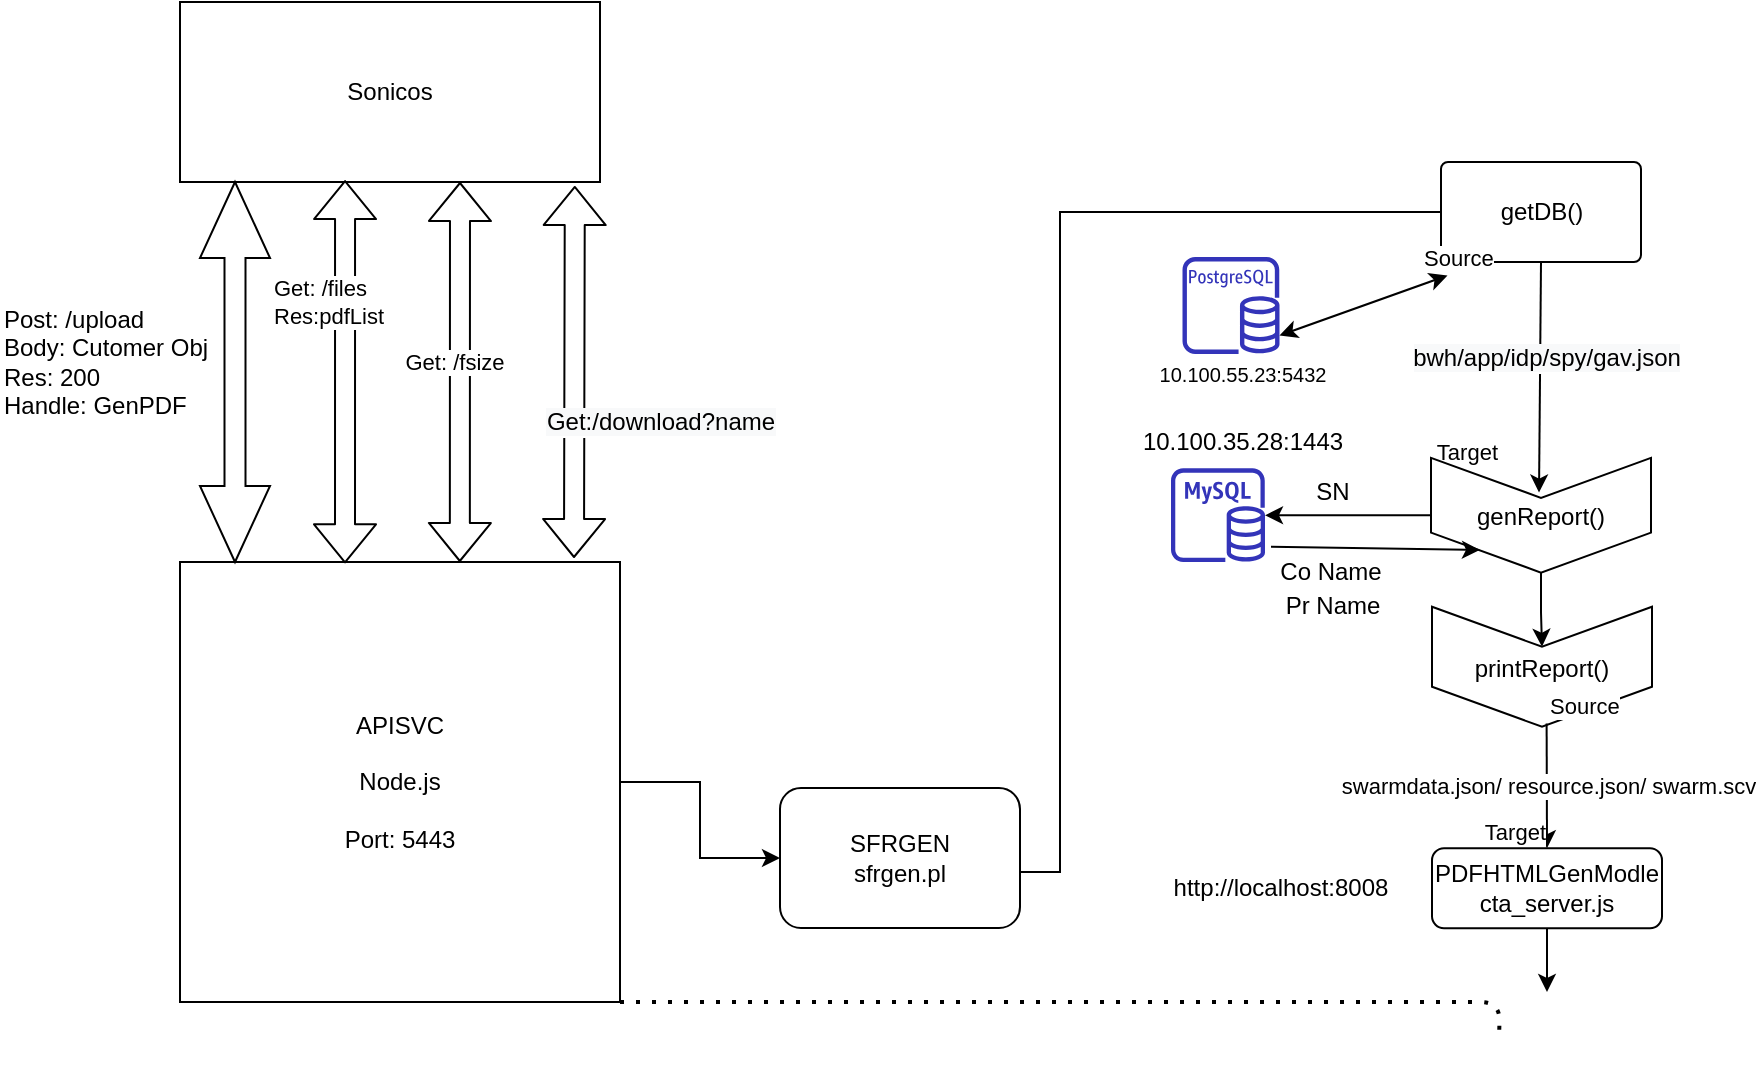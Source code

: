 <mxfile version="13.7.1" type="github">
  <diagram id="x9-HXlAuDJLVgnAVx4Mz" name="Page-1">
    <mxGraphModel dx="1374" dy="771" grid="1" gridSize="10" guides="1" tooltips="1" connect="1" arrows="1" fold="1" page="1" pageScale="1" pageWidth="1169" pageHeight="827" math="0" shadow="0">
      <root>
        <mxCell id="0" />
        <mxCell id="1" parent="0" />
        <mxCell id="p3zvtsnfVm8l9sNwANLh-1" value="Sonicos" style="rounded=0;whiteSpace=wrap;html=1;" vertex="1" parent="1">
          <mxGeometry x="240" y="20" width="210" height="90" as="geometry" />
        </mxCell>
        <mxCell id="p3zvtsnfVm8l9sNwANLh-3" value="Post: /upload&lt;br&gt;Body: Cutomer Obj&lt;br&gt;Res: 200&lt;br&gt;Handle: GenPDF" style="text;html=1;align=left;verticalAlign=middle;resizable=0;points=[];autosize=1;" vertex="1" parent="1">
          <mxGeometry x="150" y="170" width="120" height="60" as="geometry" />
        </mxCell>
        <mxCell id="p3zvtsnfVm8l9sNwANLh-6" style="edgeStyle=orthogonalEdgeStyle;rounded=0;orthogonalLoop=1;jettySize=auto;html=1;" edge="1" parent="1" source="p3zvtsnfVm8l9sNwANLh-4" target="p3zvtsnfVm8l9sNwANLh-7">
          <mxGeometry relative="1" as="geometry">
            <mxPoint x="590" y="555" as="targetPoint" />
          </mxGeometry>
        </mxCell>
        <mxCell id="p3zvtsnfVm8l9sNwANLh-4" value="APISVC&lt;br&gt;&lt;br&gt;Node.js&lt;br&gt;&lt;br&gt;Port: 5443" style="whiteSpace=wrap;html=1;aspect=fixed;" vertex="1" parent="1">
          <mxGeometry x="240" y="300" width="220" height="220" as="geometry" />
        </mxCell>
        <mxCell id="p3zvtsnfVm8l9sNwANLh-20" value="" style="edgeStyle=orthogonalEdgeStyle;rounded=0;orthogonalLoop=1;jettySize=auto;html=1;entryX=1;entryY=0.5;entryDx=0;entryDy=0;" edge="1" parent="1" target="p3zvtsnfVm8l9sNwANLh-21">
          <mxGeometry relative="1" as="geometry">
            <mxPoint x="650" y="455" as="sourcePoint" />
            <mxPoint x="1209.917" y="301.988" as="targetPoint" />
            <Array as="points">
              <mxPoint x="680" y="455" />
              <mxPoint x="680" y="125" />
            </Array>
          </mxGeometry>
        </mxCell>
        <mxCell id="p3zvtsnfVm8l9sNwANLh-7" value="SFRGEN&lt;br&gt;sfrgen.pl" style="rounded=1;whiteSpace=wrap;html=1;" vertex="1" parent="1">
          <mxGeometry x="540" y="413" width="120" height="70" as="geometry" />
        </mxCell>
        <mxCell id="p3zvtsnfVm8l9sNwANLh-21" value="getDB()" style="whiteSpace=wrap;html=1;rounded=1;arcSize=7;" vertex="1" parent="1">
          <mxGeometry x="870.5" y="100" width="100" height="50" as="geometry" />
        </mxCell>
        <mxCell id="p3zvtsnfVm8l9sNwANLh-64" value="&lt;font style=&quot;font-size: 10px&quot;&gt;10.100.55.23:5432&lt;/font&gt;" style="text;html=1;align=center;verticalAlign=middle;resizable=0;points=[];autosize=1;" vertex="1" parent="1">
          <mxGeometry x="710.5" y="196" width="120" height="20" as="geometry" />
        </mxCell>
        <mxCell id="p3zvtsnfVm8l9sNwANLh-67" value="" style="outlineConnect=0;fontColor=#232F3E;gradientColor=none;fillColor=#3334B9;strokeColor=none;dashed=0;verticalLabelPosition=bottom;verticalAlign=top;align=center;html=1;fontSize=12;fontStyle=0;aspect=fixed;pointerEvents=1;shape=mxgraph.aws4.rds_postgresql_instance;" vertex="1" parent="1">
          <mxGeometry x="741.25" y="147.5" width="48.5" height="48.5" as="geometry" />
        </mxCell>
        <mxCell id="p3zvtsnfVm8l9sNwANLh-69" value="" style="outlineConnect=0;fontColor=#232F3E;gradientColor=none;fillColor=#3334B9;strokeColor=none;dashed=0;verticalLabelPosition=bottom;verticalAlign=top;align=center;html=1;fontSize=12;fontStyle=0;aspect=fixed;pointerEvents=1;shape=mxgraph.aws4.rds_mysql_instance;" vertex="1" parent="1">
          <mxGeometry x="735.5" y="253.12" width="47" height="47" as="geometry" />
        </mxCell>
        <mxCell id="p3zvtsnfVm8l9sNwANLh-73" value="Co Name" style="text;html=1;align=center;verticalAlign=middle;resizable=0;points=[];autosize=1;" vertex="1" parent="1">
          <mxGeometry x="780" y="295" width="70" height="20" as="geometry" />
        </mxCell>
        <mxCell id="p3zvtsnfVm8l9sNwANLh-74" value="SN" style="text;html=1;align=center;verticalAlign=middle;resizable=0;points=[];autosize=1;" vertex="1" parent="1">
          <mxGeometry x="800.5" y="255" width="30" height="20" as="geometry" />
        </mxCell>
        <mxCell id="p3zvtsnfVm8l9sNwANLh-75" value="Pr Name" style="text;html=1;align=center;verticalAlign=middle;resizable=0;points=[];autosize=1;" vertex="1" parent="1">
          <mxGeometry x="785.5" y="312.37" width="60" height="20" as="geometry" />
        </mxCell>
        <mxCell id="p3zvtsnfVm8l9sNwANLh-82" value="" style="endArrow=classic;html=1;entryX=0.302;entryY=0.509;entryDx=0;entryDy=0;entryPerimeter=0;exitX=0.5;exitY=1;exitDx=0;exitDy=0;" edge="1" parent="1" source="p3zvtsnfVm8l9sNwANLh-21" target="p3zvtsnfVm8l9sNwANLh-113">
          <mxGeometry relative="1" as="geometry">
            <mxPoint x="920" y="157.5" as="sourcePoint" />
            <mxPoint x="918.31" y="262.75" as="targetPoint" />
          </mxGeometry>
        </mxCell>
        <mxCell id="p3zvtsnfVm8l9sNwANLh-84" value="Source" style="edgeLabel;resizable=0;html=1;align=left;verticalAlign=bottom;" connectable="0" vertex="1" parent="p3zvtsnfVm8l9sNwANLh-82">
          <mxGeometry x="-1" relative="1" as="geometry">
            <mxPoint x="-60.3" y="6.95" as="offset" />
          </mxGeometry>
        </mxCell>
        <mxCell id="p3zvtsnfVm8l9sNwANLh-85" value="Target" style="edgeLabel;resizable=0;html=1;align=right;verticalAlign=bottom;" connectable="0" vertex="1" parent="p3zvtsnfVm8l9sNwANLh-82">
          <mxGeometry x="1" relative="1" as="geometry">
            <mxPoint x="-20.01" y="-12" as="offset" />
          </mxGeometry>
        </mxCell>
        <mxCell id="p3zvtsnfVm8l9sNwANLh-105" value="&lt;span style=&quot;font-size: 12px ; background-color: rgb(248 , 249 , 250)&quot;&gt;bwh/app/idp/spy/gav.json&lt;/span&gt;" style="edgeLabel;html=1;align=center;verticalAlign=middle;resizable=0;points=[];" vertex="1" connectable="0" parent="p3zvtsnfVm8l9sNwANLh-82">
          <mxGeometry x="-0.169" y="-3" relative="1" as="geometry">
            <mxPoint x="5.87" as="offset" />
          </mxGeometry>
        </mxCell>
        <mxCell id="p3zvtsnfVm8l9sNwANLh-86" value="" style="endArrow=classic;startArrow=classic;html=1;" edge="1" parent="1">
          <mxGeometry width="50" height="50" relative="1" as="geometry">
            <mxPoint x="873.75" y="156.75" as="sourcePoint" />
            <mxPoint x="789.75" y="186.75" as="targetPoint" />
            <Array as="points">
              <mxPoint x="789.75" y="186.75" />
              <mxPoint x="873.75" y="156.75" />
            </Array>
          </mxGeometry>
        </mxCell>
        <mxCell id="p3zvtsnfVm8l9sNwANLh-87" value="10.100.35.28:1443" style="text;html=1;align=center;verticalAlign=middle;resizable=0;points=[];autosize=1;" vertex="1" parent="1">
          <mxGeometry x="710.5" y="230" width="120" height="20" as="geometry" />
        </mxCell>
        <mxCell id="p3zvtsnfVm8l9sNwANLh-104" value="http://localhost:8008" style="text;html=1;align=center;verticalAlign=middle;resizable=0;points=[];autosize=1;" vertex="1" parent="1">
          <mxGeometry x="730" y="453.12" width="120" height="20" as="geometry" />
        </mxCell>
        <mxCell id="p3zvtsnfVm8l9sNwANLh-114" value="printReport()" style="shape=step;perimeter=stepPerimeter;fixedSize=1;points=[];direction=south;" vertex="1" parent="1">
          <mxGeometry x="866" y="322.37" width="110" height="60" as="geometry" />
        </mxCell>
        <mxCell id="p3zvtsnfVm8l9sNwANLh-116" value="" style="edgeStyle=orthogonalEdgeStyle;rounded=0;orthogonalLoop=1;jettySize=auto;html=1;" edge="1" parent="1" source="p3zvtsnfVm8l9sNwANLh-113" target="p3zvtsnfVm8l9sNwANLh-114">
          <mxGeometry relative="1" as="geometry" />
        </mxCell>
        <mxCell id="p3zvtsnfVm8l9sNwANLh-122" value="" style="edgeStyle=orthogonalEdgeStyle;rounded=0;orthogonalLoop=1;jettySize=auto;html=1;" edge="1" parent="1" source="p3zvtsnfVm8l9sNwANLh-113" target="p3zvtsnfVm8l9sNwANLh-69">
          <mxGeometry relative="1" as="geometry">
            <Array as="points" />
          </mxGeometry>
        </mxCell>
        <mxCell id="p3zvtsnfVm8l9sNwANLh-113" value="genReport()" style="shape=step;perimeter=stepPerimeter;fixedSize=1;points=[];direction=south;" vertex="1" parent="1">
          <mxGeometry x="865.5" y="247.93" width="110" height="57.37" as="geometry" />
        </mxCell>
        <mxCell id="p3zvtsnfVm8l9sNwANLh-124" value="" style="endArrow=classic;html=1;" edge="1" parent="1">
          <mxGeometry width="50" height="50" relative="1" as="geometry">
            <mxPoint x="785.5" y="292.37" as="sourcePoint" />
            <mxPoint x="890" y="294" as="targetPoint" />
          </mxGeometry>
        </mxCell>
        <mxCell id="p3zvtsnfVm8l9sNwANLh-136" value="" style="edgeStyle=orthogonalEdgeStyle;rounded=0;orthogonalLoop=1;jettySize=auto;html=1;" edge="1" parent="1" source="p3zvtsnfVm8l9sNwANLh-127">
          <mxGeometry relative="1" as="geometry">
            <mxPoint x="923.5" y="515" as="targetPoint" />
          </mxGeometry>
        </mxCell>
        <mxCell id="p3zvtsnfVm8l9sNwANLh-127" value="PDFHTMLGenModle&lt;br style=&quot;padding: 0px ; margin: 0px&quot;&gt;cta_server.js" style="rounded=1;whiteSpace=wrap;html=1;" vertex="1" parent="1">
          <mxGeometry x="866" y="443.12" width="115" height="40" as="geometry" />
        </mxCell>
        <mxCell id="p3zvtsnfVm8l9sNwANLh-131" value="" style="endArrow=classic;html=1;exitX=0.974;exitY=0.479;exitDx=0;exitDy=0;exitPerimeter=0;entryX=0.5;entryY=0;entryDx=0;entryDy=0;" edge="1" parent="1" source="p3zvtsnfVm8l9sNwANLh-114" target="p3zvtsnfVm8l9sNwANLh-127">
          <mxGeometry relative="1" as="geometry">
            <mxPoint x="980.5" y="375" as="sourcePoint" />
            <mxPoint x="1140.5" y="375" as="targetPoint" />
          </mxGeometry>
        </mxCell>
        <mxCell id="p3zvtsnfVm8l9sNwANLh-132" value="swarmdata.json/ resource.json/ swarm.scv" style="edgeLabel;resizable=0;html=1;align=center;verticalAlign=middle;" connectable="0" vertex="1" parent="p3zvtsnfVm8l9sNwANLh-131">
          <mxGeometry relative="1" as="geometry" />
        </mxCell>
        <mxCell id="p3zvtsnfVm8l9sNwANLh-133" value="Source" style="edgeLabel;resizable=0;html=1;align=left;verticalAlign=bottom;" connectable="0" vertex="1" parent="p3zvtsnfVm8l9sNwANLh-131">
          <mxGeometry x="-1" relative="1" as="geometry" />
        </mxCell>
        <mxCell id="p3zvtsnfVm8l9sNwANLh-134" value="Target" style="edgeLabel;resizable=0;html=1;align=right;verticalAlign=bottom;" connectable="0" vertex="1" parent="p3zvtsnfVm8l9sNwANLh-131">
          <mxGeometry x="1" relative="1" as="geometry" />
        </mxCell>
        <mxCell id="p3zvtsnfVm8l9sNwANLh-141" value="" style="shape=image;html=1;verticalAlign=top;verticalLabelPosition=bottom;labelBackgroundColor=#ffffff;imageAspect=0;aspect=fixed;image=https://cdn4.iconfinder.com/data/icons/file-types-outline-1/64/ebook_pdf_epub_files-128.png" vertex="1" parent="1">
          <mxGeometry x="899.5" y="515" width="48" height="48" as="geometry" />
        </mxCell>
        <mxCell id="p3zvtsnfVm8l9sNwANLh-149" value="" style="shape=doubleArrow;direction=south;whiteSpace=wrap;html=1;" vertex="1" parent="1">
          <mxGeometry x="250" y="110" width="35" height="190" as="geometry" />
        </mxCell>
        <mxCell id="p3zvtsnfVm8l9sNwANLh-164" value="" style="shape=flexArrow;endArrow=classic;startArrow=classic;html=1;entryX=0.94;entryY=1.022;entryDx=0;entryDy=0;entryPerimeter=0;" edge="1" parent="1" target="p3zvtsnfVm8l9sNwANLh-1">
          <mxGeometry width="50" height="50" relative="1" as="geometry">
            <mxPoint x="437" y="298" as="sourcePoint" />
            <mxPoint x="500" y="175" as="targetPoint" />
          </mxGeometry>
        </mxCell>
        <mxCell id="p3zvtsnfVm8l9sNwANLh-173" value="&lt;span style=&quot;font-size: 12px ; background-color: rgb(248 , 249 , 250)&quot;&gt;Get:/download?name&lt;/span&gt;" style="edgeLabel;html=1;align=center;verticalAlign=middle;resizable=0;points=[];" vertex="1" connectable="0" parent="p3zvtsnfVm8l9sNwANLh-164">
          <mxGeometry x="-0.285" y="1" relative="1" as="geometry">
            <mxPoint x="43.86" y="-1.33" as="offset" />
          </mxGeometry>
        </mxCell>
        <mxCell id="p3zvtsnfVm8l9sNwANLh-167" value="" style="shape=image;html=1;verticalAlign=top;verticalLabelPosition=bottom;labelBackgroundColor=#ffffff;imageAspect=0;aspect=fixed;image=https://cdn4.iconfinder.com/data/icons/CS5/128/ACP_PDF%202_file_document.png" vertex="1" parent="1">
          <mxGeometry x="485" y="250" width="30" height="30" as="geometry" />
        </mxCell>
        <mxCell id="p3zvtsnfVm8l9sNwANLh-168" value="" style="shape=flexArrow;endArrow=classic;startArrow=classic;html=1;entryX=0.393;entryY=0.989;entryDx=0;entryDy=0;entryPerimeter=0;exitX=0.375;exitY=0.003;exitDx=0;exitDy=0;exitPerimeter=0;" edge="1" parent="1" source="p3zvtsnfVm8l9sNwANLh-4" target="p3zvtsnfVm8l9sNwANLh-1">
          <mxGeometry width="50" height="50" relative="1" as="geometry">
            <mxPoint x="160" y="360" as="sourcePoint" />
            <mxPoint x="210" y="310" as="targetPoint" />
          </mxGeometry>
        </mxCell>
        <mxCell id="p3zvtsnfVm8l9sNwANLh-169" value="Get: /files&lt;br&gt;Res:pdfList" style="edgeLabel;html=1;align=left;verticalAlign=middle;resizable=0;points=[];" vertex="1" connectable="0" parent="p3zvtsnfVm8l9sNwANLh-168">
          <mxGeometry x="0.252" y="2" relative="1" as="geometry">
            <mxPoint x="-35.52" y="-10.66" as="offset" />
          </mxGeometry>
        </mxCell>
        <mxCell id="p3zvtsnfVm8l9sNwANLh-170" value="" style="shape=flexArrow;endArrow=classic;startArrow=classic;html=1;exitX=0.636;exitY=0;exitDx=0;exitDy=0;exitPerimeter=0;" edge="1" parent="1" source="p3zvtsnfVm8l9sNwANLh-4">
          <mxGeometry width="50" height="50" relative="1" as="geometry">
            <mxPoint x="160" y="360" as="sourcePoint" />
            <mxPoint x="380" y="110" as="targetPoint" />
          </mxGeometry>
        </mxCell>
        <mxCell id="p3zvtsnfVm8l9sNwANLh-172" value="Get: /fsize&lt;br&gt;" style="edgeLabel;html=1;align=center;verticalAlign=middle;resizable=0;points=[];" vertex="1" connectable="0" parent="p3zvtsnfVm8l9sNwANLh-170">
          <mxGeometry x="-0.156" y="3" relative="1" as="geometry">
            <mxPoint y="-20" as="offset" />
          </mxGeometry>
        </mxCell>
        <mxCell id="p3zvtsnfVm8l9sNwANLh-174" value="" style="endArrow=none;dashed=1;html=1;dashPattern=1 3;strokeWidth=2;entryX=0;entryY=0.5;entryDx=0;entryDy=0;exitX=1;exitY=1;exitDx=0;exitDy=0;" edge="1" parent="1" source="p3zvtsnfVm8l9sNwANLh-4" target="p3zvtsnfVm8l9sNwANLh-141">
          <mxGeometry width="50" height="50" relative="1" as="geometry">
            <mxPoint x="500" y="460" as="sourcePoint" />
            <mxPoint x="550" y="410" as="targetPoint" />
            <Array as="points">
              <mxPoint x="900" y="520" />
            </Array>
          </mxGeometry>
        </mxCell>
      </root>
    </mxGraphModel>
  </diagram>
</mxfile>
